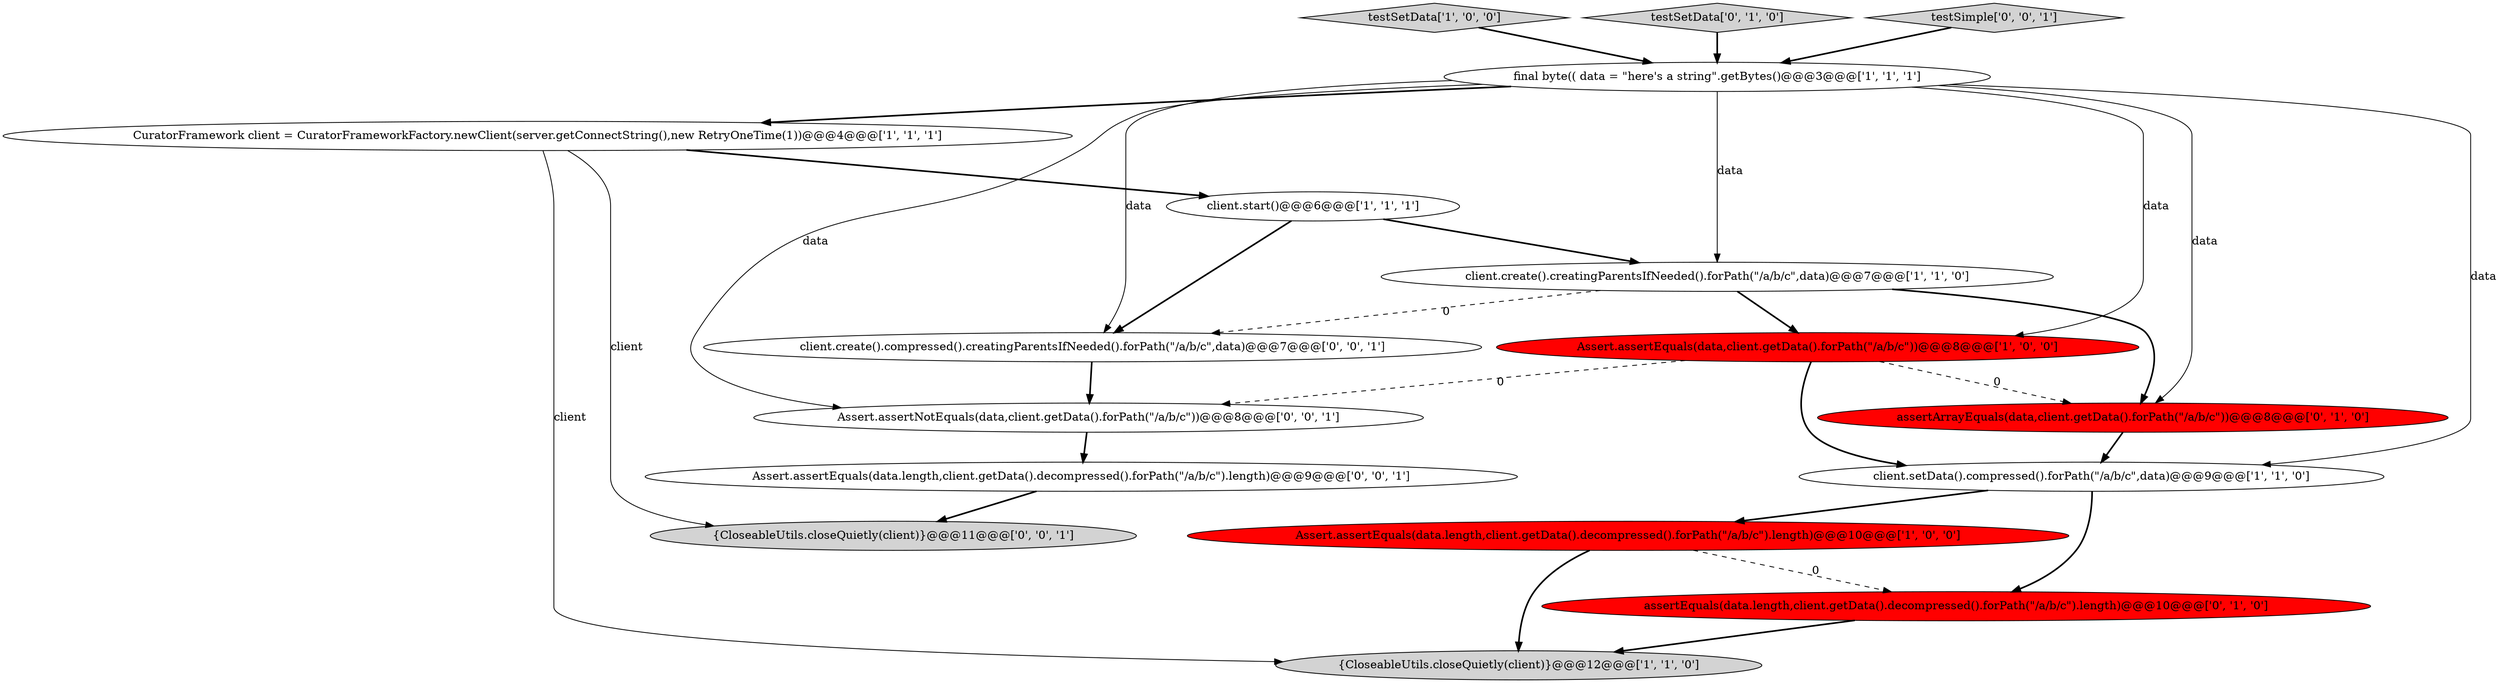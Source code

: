 digraph {
1 [style = filled, label = "Assert.assertEquals(data.length,client.getData().decompressed().forPath(\"/a/b/c\").length)@@@10@@@['1', '0', '0']", fillcolor = red, shape = ellipse image = "AAA1AAABBB1BBB"];
2 [style = filled, label = "client.setData().compressed().forPath(\"/a/b/c\",data)@@@9@@@['1', '1', '0']", fillcolor = white, shape = ellipse image = "AAA0AAABBB1BBB"];
7 [style = filled, label = "testSetData['1', '0', '0']", fillcolor = lightgray, shape = diamond image = "AAA0AAABBB1BBB"];
10 [style = filled, label = "assertEquals(data.length,client.getData().decompressed().forPath(\"/a/b/c\").length)@@@10@@@['0', '1', '0']", fillcolor = red, shape = ellipse image = "AAA1AAABBB2BBB"];
14 [style = filled, label = "Assert.assertNotEquals(data,client.getData().forPath(\"/a/b/c\"))@@@8@@@['0', '0', '1']", fillcolor = white, shape = ellipse image = "AAA0AAABBB3BBB"];
0 [style = filled, label = "client.create().creatingParentsIfNeeded().forPath(\"/a/b/c\",data)@@@7@@@['1', '1', '0']", fillcolor = white, shape = ellipse image = "AAA0AAABBB1BBB"];
16 [style = filled, label = "Assert.assertEquals(data.length,client.getData().decompressed().forPath(\"/a/b/c\").length)@@@9@@@['0', '0', '1']", fillcolor = white, shape = ellipse image = "AAA0AAABBB3BBB"];
15 [style = filled, label = "{CloseableUtils.closeQuietly(client)}@@@11@@@['0', '0', '1']", fillcolor = lightgray, shape = ellipse image = "AAA0AAABBB3BBB"];
6 [style = filled, label = "client.start()@@@6@@@['1', '1', '1']", fillcolor = white, shape = ellipse image = "AAA0AAABBB1BBB"];
11 [style = filled, label = "testSetData['0', '1', '0']", fillcolor = lightgray, shape = diamond image = "AAA0AAABBB2BBB"];
9 [style = filled, label = "assertArrayEquals(data,client.getData().forPath(\"/a/b/c\"))@@@8@@@['0', '1', '0']", fillcolor = red, shape = ellipse image = "AAA1AAABBB2BBB"];
13 [style = filled, label = "testSimple['0', '0', '1']", fillcolor = lightgray, shape = diamond image = "AAA0AAABBB3BBB"];
4 [style = filled, label = "Assert.assertEquals(data,client.getData().forPath(\"/a/b/c\"))@@@8@@@['1', '0', '0']", fillcolor = red, shape = ellipse image = "AAA1AAABBB1BBB"];
12 [style = filled, label = "client.create().compressed().creatingParentsIfNeeded().forPath(\"/a/b/c\",data)@@@7@@@['0', '0', '1']", fillcolor = white, shape = ellipse image = "AAA0AAABBB3BBB"];
3 [style = filled, label = "CuratorFramework client = CuratorFrameworkFactory.newClient(server.getConnectString(),new RetryOneTime(1))@@@4@@@['1', '1', '1']", fillcolor = white, shape = ellipse image = "AAA0AAABBB1BBB"];
8 [style = filled, label = "{CloseableUtils.closeQuietly(client)}@@@12@@@['1', '1', '0']", fillcolor = lightgray, shape = ellipse image = "AAA0AAABBB1BBB"];
5 [style = filled, label = "final byte(( data = \"here's a string\".getBytes()@@@3@@@['1', '1', '1']", fillcolor = white, shape = ellipse image = "AAA0AAABBB1BBB"];
5->3 [style = bold, label=""];
14->16 [style = bold, label=""];
16->15 [style = bold, label=""];
0->9 [style = bold, label=""];
1->8 [style = bold, label=""];
9->2 [style = bold, label=""];
2->1 [style = bold, label=""];
3->6 [style = bold, label=""];
6->0 [style = bold, label=""];
4->2 [style = bold, label=""];
1->10 [style = dashed, label="0"];
5->4 [style = solid, label="data"];
0->12 [style = dashed, label="0"];
3->8 [style = solid, label="client"];
2->10 [style = bold, label=""];
5->2 [style = solid, label="data"];
5->12 [style = solid, label="data"];
4->9 [style = dashed, label="0"];
11->5 [style = bold, label=""];
7->5 [style = bold, label=""];
10->8 [style = bold, label=""];
5->0 [style = solid, label="data"];
0->4 [style = bold, label=""];
12->14 [style = bold, label=""];
13->5 [style = bold, label=""];
5->9 [style = solid, label="data"];
5->14 [style = solid, label="data"];
4->14 [style = dashed, label="0"];
3->15 [style = solid, label="client"];
6->12 [style = bold, label=""];
}
